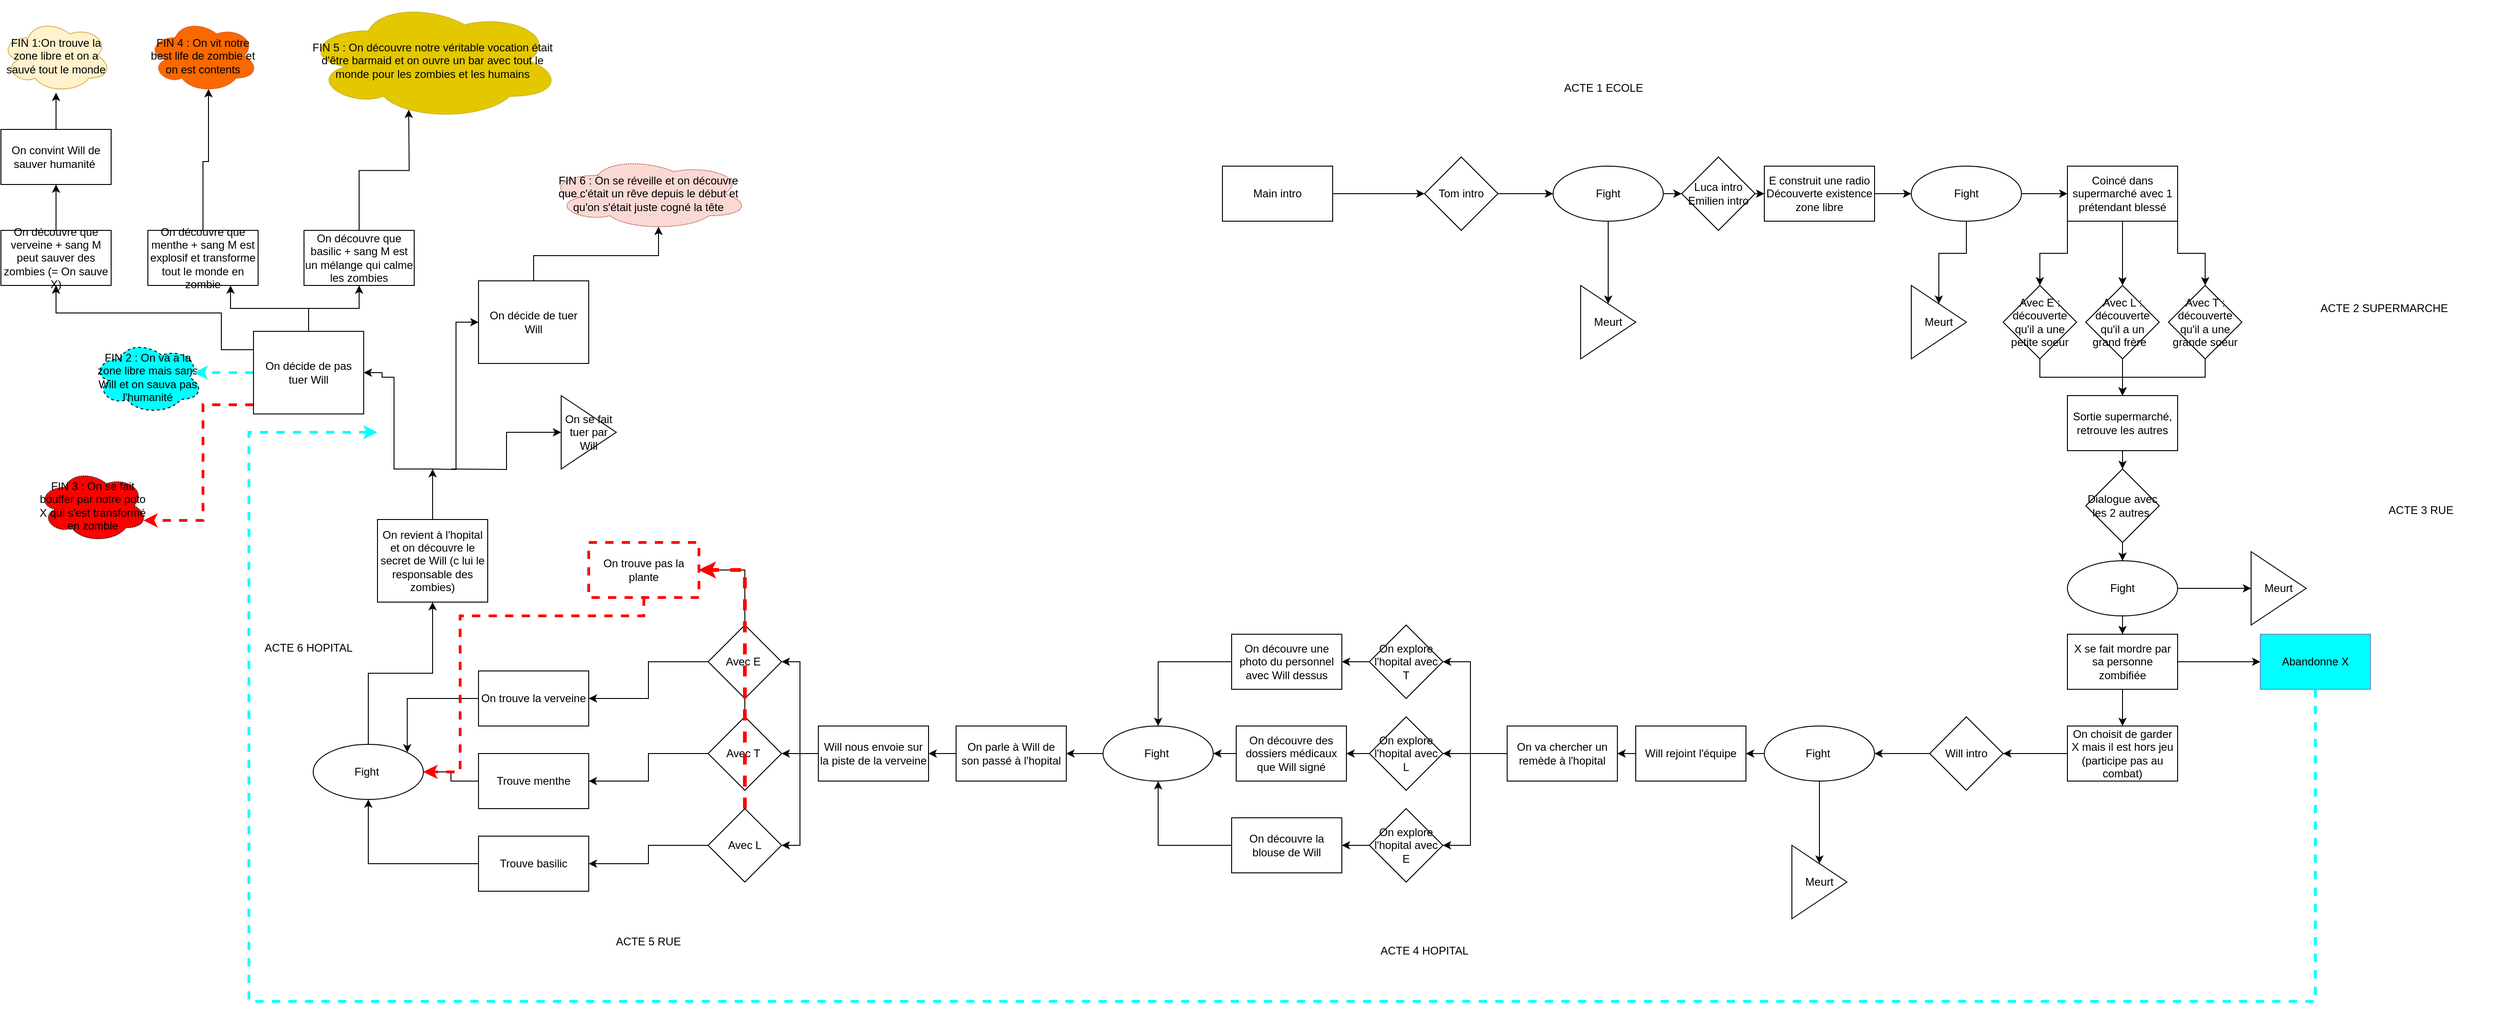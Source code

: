 <mxfile version="20.5.3" type="device"><diagram name="Page-1" id="03018318-947c-dd8e-b7a3-06fadd420f32"><mxGraphModel dx="3473" dy="1510" grid="1" gridSize="10" guides="1" tooltips="1" connect="1" arrows="1" fold="1" page="1" pageScale="1" pageWidth="1100" pageHeight="850" background="#ffffff" math="0" shadow="0"><root><mxCell id="0"/><mxCell id="1" parent="0"/><mxCell id="XeZQbxt6xZshauwV19QH-9" value="" style="edgeStyle=orthogonalEdgeStyle;rounded=0;orthogonalLoop=1;jettySize=auto;html=1;" parent="1" source="XeZQbxt6xZshauwV19QH-1" target="XeZQbxt6xZshauwV19QH-8" edge="1"><mxGeometry relative="1" as="geometry"/></mxCell><mxCell id="XeZQbxt6xZshauwV19QH-1" value="Main intro" style="rounded=0;whiteSpace=wrap;html=1;" parent="1" vertex="1"><mxGeometry x="10" y="90" width="120" height="60" as="geometry"/></mxCell><mxCell id="XeZQbxt6xZshauwV19QH-11" value="" style="edgeStyle=orthogonalEdgeStyle;rounded=0;orthogonalLoop=1;jettySize=auto;html=1;" parent="1" source="XeZQbxt6xZshauwV19QH-8" target="XeZQbxt6xZshauwV19QH-10" edge="1"><mxGeometry relative="1" as="geometry"/></mxCell><mxCell id="XeZQbxt6xZshauwV19QH-8" value="Tom intro" style="rhombus;whiteSpace=wrap;html=1;rounded=0;" parent="1" vertex="1"><mxGeometry x="230" y="80" width="80" height="80" as="geometry"/></mxCell><mxCell id="XeZQbxt6xZshauwV19QH-15" value="" style="edgeStyle=orthogonalEdgeStyle;rounded=0;orthogonalLoop=1;jettySize=auto;html=1;" parent="1" source="XeZQbxt6xZshauwV19QH-10" target="XeZQbxt6xZshauwV19QH-14" edge="1"><mxGeometry relative="1" as="geometry"/></mxCell><mxCell id="XeZQbxt6xZshauwV19QH-17" value="" style="edgeStyle=orthogonalEdgeStyle;rounded=0;orthogonalLoop=1;jettySize=auto;html=1;" parent="1" source="XeZQbxt6xZshauwV19QH-10" target="XeZQbxt6xZshauwV19QH-16" edge="1"><mxGeometry relative="1" as="geometry"/></mxCell><mxCell id="XeZQbxt6xZshauwV19QH-10" value="Fight" style="ellipse;whiteSpace=wrap;html=1;rounded=0;" parent="1" vertex="1"><mxGeometry x="370" y="90" width="120" height="60" as="geometry"/></mxCell><mxCell id="XeZQbxt6xZshauwV19QH-14" value="Meurt" style="triangle;whiteSpace=wrap;html=1;rounded=0;" parent="1" vertex="1"><mxGeometry x="400" y="220" width="60" height="80" as="geometry"/></mxCell><mxCell id="XeZQbxt6xZshauwV19QH-25" value="" style="edgeStyle=orthogonalEdgeStyle;rounded=0;orthogonalLoop=1;jettySize=auto;html=1;" parent="1" source="XeZQbxt6xZshauwV19QH-16" target="XeZQbxt6xZshauwV19QH-24" edge="1"><mxGeometry relative="1" as="geometry"/></mxCell><mxCell id="XeZQbxt6xZshauwV19QH-16" value="Luca intro&lt;br&gt;Emilien intro" style="rhombus;whiteSpace=wrap;html=1;rounded=0;" parent="1" vertex="1"><mxGeometry x="510" y="80" width="80" height="80" as="geometry"/></mxCell><mxCell id="XeZQbxt6xZshauwV19QH-21" value="" style="edgeStyle=orthogonalEdgeStyle;rounded=0;orthogonalLoop=1;jettySize=auto;html=1;" parent="1" source="XeZQbxt6xZshauwV19QH-18" target="XeZQbxt6xZshauwV19QH-20" edge="1"><mxGeometry relative="1" as="geometry"/></mxCell><mxCell id="XeZQbxt6xZshauwV19QH-28" value="" style="edgeStyle=orthogonalEdgeStyle;rounded=0;orthogonalLoop=1;jettySize=auto;html=1;" parent="1" source="XeZQbxt6xZshauwV19QH-18" target="XeZQbxt6xZshauwV19QH-27" edge="1"><mxGeometry relative="1" as="geometry"/></mxCell><mxCell id="XeZQbxt6xZshauwV19QH-18" value="Fight" style="ellipse;whiteSpace=wrap;html=1;rounded=0;" parent="1" vertex="1"><mxGeometry x="760" y="90" width="120" height="60" as="geometry"/></mxCell><mxCell id="XeZQbxt6xZshauwV19QH-20" value="Meurt" style="triangle;whiteSpace=wrap;html=1;rounded=0;" parent="1" vertex="1"><mxGeometry x="760" y="220" width="60" height="80" as="geometry"/></mxCell><mxCell id="XeZQbxt6xZshauwV19QH-26" value="" style="edgeStyle=orthogonalEdgeStyle;rounded=0;orthogonalLoop=1;jettySize=auto;html=1;" parent="1" source="XeZQbxt6xZshauwV19QH-24" target="XeZQbxt6xZshauwV19QH-18" edge="1"><mxGeometry relative="1" as="geometry"/></mxCell><mxCell id="XeZQbxt6xZshauwV19QH-24" value="E construit une radio&lt;br&gt;Découverte existence zone libre" style="whiteSpace=wrap;html=1;rounded=0;" parent="1" vertex="1"><mxGeometry x="600" y="90" width="120" height="60" as="geometry"/></mxCell><mxCell id="XeZQbxt6xZshauwV19QH-30" value="" style="edgeStyle=orthogonalEdgeStyle;rounded=0;orthogonalLoop=1;jettySize=auto;html=1;" parent="1" source="XeZQbxt6xZshauwV19QH-27" target="XeZQbxt6xZshauwV19QH-29" edge="1"><mxGeometry relative="1" as="geometry"/></mxCell><mxCell id="XeZQbxt6xZshauwV19QH-33" style="edgeStyle=orthogonalEdgeStyle;rounded=0;orthogonalLoop=1;jettySize=auto;html=1;exitX=0;exitY=1;exitDx=0;exitDy=0;entryX=0.5;entryY=0;entryDx=0;entryDy=0;" parent="1" source="XeZQbxt6xZshauwV19QH-27" target="XeZQbxt6xZshauwV19QH-32" edge="1"><mxGeometry relative="1" as="geometry"/></mxCell><mxCell id="XeZQbxt6xZshauwV19QH-34" style="edgeStyle=orthogonalEdgeStyle;rounded=0;orthogonalLoop=1;jettySize=auto;html=1;exitX=1;exitY=1;exitDx=0;exitDy=0;entryX=0.5;entryY=0;entryDx=0;entryDy=0;" parent="1" source="XeZQbxt6xZshauwV19QH-27" target="XeZQbxt6xZshauwV19QH-31" edge="1"><mxGeometry relative="1" as="geometry"/></mxCell><mxCell id="XeZQbxt6xZshauwV19QH-27" value="Coincé dans supermarché avec 1 prétendant blessé" style="whiteSpace=wrap;html=1;rounded=0;" parent="1" vertex="1"><mxGeometry x="930" y="90" width="120" height="60" as="geometry"/></mxCell><mxCell id="XeZQbxt6xZshauwV19QH-36" value="" style="edgeStyle=orthogonalEdgeStyle;rounded=0;orthogonalLoop=1;jettySize=auto;html=1;" parent="1" source="XeZQbxt6xZshauwV19QH-29" target="XeZQbxt6xZshauwV19QH-35" edge="1"><mxGeometry relative="1" as="geometry"/></mxCell><mxCell id="XeZQbxt6xZshauwV19QH-29" value="Avec L : découverte qu'il a un grand frère&amp;nbsp;&amp;nbsp;" style="rhombus;whiteSpace=wrap;html=1;rounded=0;" parent="1" vertex="1"><mxGeometry x="950" y="220" width="80" height="80" as="geometry"/></mxCell><mxCell id="XeZQbxt6xZshauwV19QH-38" style="edgeStyle=orthogonalEdgeStyle;rounded=0;orthogonalLoop=1;jettySize=auto;html=1;entryX=0.5;entryY=0;entryDx=0;entryDy=0;" parent="1" source="XeZQbxt6xZshauwV19QH-31" target="XeZQbxt6xZshauwV19QH-35" edge="1"><mxGeometry relative="1" as="geometry"/></mxCell><mxCell id="XeZQbxt6xZshauwV19QH-31" value="Avec T : découverte qu'il a une grande soeur" style="rhombus;whiteSpace=wrap;html=1;rounded=0;" parent="1" vertex="1"><mxGeometry x="1040" y="220" width="80" height="80" as="geometry"/></mxCell><mxCell id="XeZQbxt6xZshauwV19QH-37" style="edgeStyle=orthogonalEdgeStyle;rounded=0;orthogonalLoop=1;jettySize=auto;html=1;entryX=0.5;entryY=0;entryDx=0;entryDy=0;" parent="1" source="XeZQbxt6xZshauwV19QH-32" target="XeZQbxt6xZshauwV19QH-35" edge="1"><mxGeometry relative="1" as="geometry"/></mxCell><mxCell id="XeZQbxt6xZshauwV19QH-32" value="Avec E : découverte qu'il a une petite soeur" style="rhombus;whiteSpace=wrap;html=1;rounded=0;" parent="1" vertex="1"><mxGeometry x="860" y="220" width="80" height="80" as="geometry"/></mxCell><mxCell id="XeZQbxt6xZshauwV19QH-42" value="" style="edgeStyle=orthogonalEdgeStyle;rounded=0;orthogonalLoop=1;jettySize=auto;html=1;" parent="1" source="XeZQbxt6xZshauwV19QH-35" target="XeZQbxt6xZshauwV19QH-41" edge="1"><mxGeometry relative="1" as="geometry"/></mxCell><mxCell id="XeZQbxt6xZshauwV19QH-35" value="Sortie supermarché, retrouve les autres" style="whiteSpace=wrap;html=1;rounded=0;" parent="1" vertex="1"><mxGeometry x="930" y="340" width="120" height="60" as="geometry"/></mxCell><mxCell id="XeZQbxt6xZshauwV19QH-46" value="" style="edgeStyle=orthogonalEdgeStyle;rounded=0;orthogonalLoop=1;jettySize=auto;html=1;" parent="1" source="XeZQbxt6xZshauwV19QH-41" target="XeZQbxt6xZshauwV19QH-45" edge="1"><mxGeometry relative="1" as="geometry"/></mxCell><mxCell id="XeZQbxt6xZshauwV19QH-41" value="Dialogue avec les 2 autres&amp;nbsp;" style="rhombus;whiteSpace=wrap;html=1;rounded=0;" parent="1" vertex="1"><mxGeometry x="950" y="420" width="80" height="80" as="geometry"/></mxCell><mxCell id="XeZQbxt6xZshauwV19QH-48" value="" style="edgeStyle=orthogonalEdgeStyle;rounded=0;orthogonalLoop=1;jettySize=auto;html=1;" parent="1" source="XeZQbxt6xZshauwV19QH-45" target="XeZQbxt6xZshauwV19QH-47" edge="1"><mxGeometry relative="1" as="geometry"/></mxCell><mxCell id="XeZQbxt6xZshauwV19QH-50" value="" style="edgeStyle=orthogonalEdgeStyle;rounded=0;orthogonalLoop=1;jettySize=auto;html=1;" parent="1" source="XeZQbxt6xZshauwV19QH-45" target="XeZQbxt6xZshauwV19QH-49" edge="1"><mxGeometry relative="1" as="geometry"/></mxCell><mxCell id="XeZQbxt6xZshauwV19QH-45" value="Fight" style="ellipse;whiteSpace=wrap;html=1;rounded=0;" parent="1" vertex="1"><mxGeometry x="930" y="520" width="120" height="60" as="geometry"/></mxCell><mxCell id="XeZQbxt6xZshauwV19QH-47" value="Meurt" style="triangle;whiteSpace=wrap;html=1;rounded=0;" parent="1" vertex="1"><mxGeometry x="1130" y="510" width="60" height="80" as="geometry"/></mxCell><mxCell id="XeZQbxt6xZshauwV19QH-52" value="" style="edgeStyle=orthogonalEdgeStyle;rounded=0;orthogonalLoop=1;jettySize=auto;html=1;" parent="1" source="XeZQbxt6xZshauwV19QH-49" target="XeZQbxt6xZshauwV19QH-51" edge="1"><mxGeometry relative="1" as="geometry"/></mxCell><mxCell id="tdzcVcoGRQH_6fQWKUns-27" value="" style="edgeStyle=orthogonalEdgeStyle;rounded=0;orthogonalLoop=1;jettySize=auto;html=1;" parent="1" source="XeZQbxt6xZshauwV19QH-49" target="tdzcVcoGRQH_6fQWKUns-26" edge="1"><mxGeometry relative="1" as="geometry"/></mxCell><mxCell id="XeZQbxt6xZshauwV19QH-49" value="X se fait mordre par sa personne zombifiée" style="whiteSpace=wrap;html=1;rounded=0;" parent="1" vertex="1"><mxGeometry x="930" y="600" width="120" height="60" as="geometry"/></mxCell><mxCell id="XeZQbxt6xZshauwV19QH-56" style="edgeStyle=orthogonalEdgeStyle;rounded=0;orthogonalLoop=1;jettySize=auto;html=1;entryX=1;entryY=0.5;entryDx=0;entryDy=0;" parent="1" source="XeZQbxt6xZshauwV19QH-51" target="XeZQbxt6xZshauwV19QH-55" edge="1"><mxGeometry relative="1" as="geometry"/></mxCell><mxCell id="XeZQbxt6xZshauwV19QH-51" value="On choisit de garder X mais il est hors jeu (participe pas au combat)" style="whiteSpace=wrap;html=1;rounded=0;" parent="1" vertex="1"><mxGeometry x="930" y="700" width="120" height="60" as="geometry"/></mxCell><mxCell id="XeZQbxt6xZshauwV19QH-59" value="" style="edgeStyle=orthogonalEdgeStyle;rounded=0;orthogonalLoop=1;jettySize=auto;html=1;" parent="1" source="XeZQbxt6xZshauwV19QH-55" target="XeZQbxt6xZshauwV19QH-58" edge="1"><mxGeometry relative="1" as="geometry"/></mxCell><mxCell id="XeZQbxt6xZshauwV19QH-55" value="Will intro" style="rhombus;whiteSpace=wrap;html=1;" parent="1" vertex="1"><mxGeometry x="780" y="690" width="80" height="80" as="geometry"/></mxCell><mxCell id="XeZQbxt6xZshauwV19QH-61" value="" style="edgeStyle=orthogonalEdgeStyle;rounded=0;orthogonalLoop=1;jettySize=auto;html=1;" parent="1" source="XeZQbxt6xZshauwV19QH-58" target="XeZQbxt6xZshauwV19QH-60" edge="1"><mxGeometry relative="1" as="geometry"/></mxCell><mxCell id="XeZQbxt6xZshauwV19QH-63" value="" style="edgeStyle=orthogonalEdgeStyle;rounded=0;orthogonalLoop=1;jettySize=auto;html=1;" parent="1" source="XeZQbxt6xZshauwV19QH-58" target="XeZQbxt6xZshauwV19QH-62" edge="1"><mxGeometry relative="1" as="geometry"/></mxCell><mxCell id="XeZQbxt6xZshauwV19QH-58" value="Fight&amp;nbsp;" style="ellipse;whiteSpace=wrap;html=1;" parent="1" vertex="1"><mxGeometry x="600" y="700" width="120" height="60" as="geometry"/></mxCell><mxCell id="XeZQbxt6xZshauwV19QH-60" value="Meurt" style="triangle;whiteSpace=wrap;html=1;" parent="1" vertex="1"><mxGeometry x="630" y="830" width="60" height="80" as="geometry"/></mxCell><mxCell id="tdzcVcoGRQH_6fQWKUns-2" value="" style="edgeStyle=orthogonalEdgeStyle;rounded=0;orthogonalLoop=1;jettySize=auto;html=1;" parent="1" source="XeZQbxt6xZshauwV19QH-62" target="tdzcVcoGRQH_6fQWKUns-1" edge="1"><mxGeometry relative="1" as="geometry"/></mxCell><mxCell id="XeZQbxt6xZshauwV19QH-62" value="Will rejoint l'équipe" style="whiteSpace=wrap;html=1;" parent="1" vertex="1"><mxGeometry x="460" y="700" width="120" height="60" as="geometry"/></mxCell><mxCell id="tdzcVcoGRQH_6fQWKUns-47" style="edgeStyle=orthogonalEdgeStyle;rounded=0;orthogonalLoop=1;jettySize=auto;html=1;entryX=1;entryY=0.5;entryDx=0;entryDy=0;" parent="1" source="tdzcVcoGRQH_6fQWKUns-1" target="tdzcVcoGRQH_6fQWKUns-3" edge="1"><mxGeometry relative="1" as="geometry"><Array as="points"><mxPoint x="280" y="730"/><mxPoint x="280" y="630"/></Array></mxGeometry></mxCell><mxCell id="tdzcVcoGRQH_6fQWKUns-48" value="" style="edgeStyle=orthogonalEdgeStyle;rounded=0;orthogonalLoop=1;jettySize=auto;html=1;exitX=0;exitY=0.5;exitDx=0;exitDy=0;" parent="1" source="tdzcVcoGRQH_6fQWKUns-1" target="tdzcVcoGRQH_6fQWKUns-4" edge="1"><mxGeometry relative="1" as="geometry"/></mxCell><mxCell id="tdzcVcoGRQH_6fQWKUns-51" style="edgeStyle=orthogonalEdgeStyle;rounded=0;orthogonalLoop=1;jettySize=auto;html=1;entryX=1;entryY=0.5;entryDx=0;entryDy=0;" parent="1" source="tdzcVcoGRQH_6fQWKUns-1" target="tdzcVcoGRQH_6fQWKUns-5" edge="1"><mxGeometry relative="1" as="geometry"><Array as="points"><mxPoint x="280" y="730"/><mxPoint x="280" y="830"/></Array></mxGeometry></mxCell><mxCell id="tdzcVcoGRQH_6fQWKUns-1" value="On va chercher un remède à l'hopital" style="whiteSpace=wrap;html=1;" parent="1" vertex="1"><mxGeometry x="320" y="700" width="120" height="60" as="geometry"/></mxCell><mxCell id="tdzcVcoGRQH_6fQWKUns-71" value="" style="edgeStyle=orthogonalEdgeStyle;rounded=0;orthogonalLoop=1;jettySize=auto;html=1;" parent="1" source="tdzcVcoGRQH_6fQWKUns-3" edge="1"><mxGeometry relative="1" as="geometry"><mxPoint x="140" y="630.0" as="targetPoint"/></mxGeometry></mxCell><mxCell id="tdzcVcoGRQH_6fQWKUns-3" value="On explore l'hopital avec T" style="rhombus;whiteSpace=wrap;html=1;" parent="1" vertex="1"><mxGeometry x="170" y="590" width="80" height="80" as="geometry"/></mxCell><mxCell id="tdzcVcoGRQH_6fQWKUns-54" value="" style="edgeStyle=orthogonalEdgeStyle;rounded=0;orthogonalLoop=1;jettySize=auto;html=1;" parent="1" source="tdzcVcoGRQH_6fQWKUns-4" edge="1"><mxGeometry relative="1" as="geometry"><mxPoint x="145" y="730.0" as="targetPoint"/></mxGeometry></mxCell><mxCell id="tdzcVcoGRQH_6fQWKUns-4" value="On explore l'hopital avec L" style="rhombus;whiteSpace=wrap;html=1;" parent="1" vertex="1"><mxGeometry x="170" y="690" width="80" height="80" as="geometry"/></mxCell><mxCell id="tdzcVcoGRQH_6fQWKUns-73" value="" style="edgeStyle=orthogonalEdgeStyle;rounded=0;orthogonalLoop=1;jettySize=auto;html=1;" parent="1" source="tdzcVcoGRQH_6fQWKUns-5" edge="1"><mxGeometry relative="1" as="geometry"><mxPoint x="140" y="830.0" as="targetPoint"/></mxGeometry></mxCell><mxCell id="tdzcVcoGRQH_6fQWKUns-5" value="On explore l'hopital avec E" style="rhombus;whiteSpace=wrap;html=1;" parent="1" vertex="1"><mxGeometry x="170" y="790" width="80" height="80" as="geometry"/></mxCell><mxCell id="tdzcVcoGRQH_6fQWKUns-60" value="" style="edgeStyle=orthogonalEdgeStyle;rounded=0;orthogonalLoop=1;jettySize=auto;html=1;" parent="1" source="tdzcVcoGRQH_6fQWKUns-8" target="tdzcVcoGRQH_6fQWKUns-9" edge="1"><mxGeometry relative="1" as="geometry"/></mxCell><mxCell id="tdzcVcoGRQH_6fQWKUns-8" value="On parle à Will de son passé à l'hopital" style="rounded=0;whiteSpace=wrap;html=1;" parent="1" vertex="1"><mxGeometry x="-280" y="700" width="120" height="60" as="geometry"/></mxCell><mxCell id="tdzcVcoGRQH_6fQWKUns-61" value="" style="edgeStyle=orthogonalEdgeStyle;rounded=0;orthogonalLoop=1;jettySize=auto;html=1;" parent="1" source="tdzcVcoGRQH_6fQWKUns-9" target="tdzcVcoGRQH_6fQWKUns-10" edge="1"><mxGeometry relative="1" as="geometry"/></mxCell><mxCell id="tdzcVcoGRQH_6fQWKUns-62" style="edgeStyle=orthogonalEdgeStyle;rounded=0;orthogonalLoop=1;jettySize=auto;html=1;exitX=0;exitY=0.5;exitDx=0;exitDy=0;entryX=1;entryY=0.5;entryDx=0;entryDy=0;" parent="1" source="tdzcVcoGRQH_6fQWKUns-9" target="tdzcVcoGRQH_6fQWKUns-11" edge="1"><mxGeometry relative="1" as="geometry"/></mxCell><mxCell id="tdzcVcoGRQH_6fQWKUns-63" style="edgeStyle=orthogonalEdgeStyle;rounded=0;orthogonalLoop=1;jettySize=auto;html=1;entryX=1;entryY=0.5;entryDx=0;entryDy=0;" parent="1" source="tdzcVcoGRQH_6fQWKUns-9" target="tdzcVcoGRQH_6fQWKUns-12" edge="1"><mxGeometry relative="1" as="geometry"/></mxCell><mxCell id="tdzcVcoGRQH_6fQWKUns-9" value="Will nous envoie sur la piste de la verveine" style="rounded=0;whiteSpace=wrap;html=1;" parent="1" vertex="1"><mxGeometry x="-430" y="700" width="120" height="60" as="geometry"/></mxCell><mxCell id="FjlhL-EGxLyV4kau8Afq-26" style="edgeStyle=orthogonalEdgeStyle;rounded=0;orthogonalLoop=1;jettySize=auto;html=1;exitX=0.5;exitY=0;exitDx=0;exitDy=0;entryX=1;entryY=0.5;entryDx=0;entryDy=0;" parent="1" source="tdzcVcoGRQH_6fQWKUns-10" target="FjlhL-EGxLyV4kau8Afq-19" edge="1"><mxGeometry relative="1" as="geometry"/></mxCell><mxCell id="tdzcVcoGRQH_6fQWKUns-10" value="Avec T&amp;nbsp;" style="rhombus;whiteSpace=wrap;html=1;" parent="1" vertex="1"><mxGeometry x="-550" y="690" width="80" height="80" as="geometry"/></mxCell><mxCell id="FjlhL-EGxLyV4kau8Afq-23" style="edgeStyle=orthogonalEdgeStyle;rounded=0;orthogonalLoop=1;jettySize=auto;html=1;exitX=0.5;exitY=0;exitDx=0;exitDy=0;entryX=1;entryY=0.5;entryDx=0;entryDy=0;" parent="1" source="tdzcVcoGRQH_6fQWKUns-11" target="FjlhL-EGxLyV4kau8Afq-19" edge="1"><mxGeometry relative="1" as="geometry"/></mxCell><mxCell id="tdzcVcoGRQH_6fQWKUns-11" value="Avec E&amp;nbsp;" style="rhombus;whiteSpace=wrap;html=1;" parent="1" vertex="1"><mxGeometry x="-550" y="590" width="80" height="80" as="geometry"/></mxCell><mxCell id="FjlhL-EGxLyV4kau8Afq-27" style="edgeStyle=orthogonalEdgeStyle;rounded=0;orthogonalLoop=1;jettySize=auto;html=1;exitX=0.5;exitY=0;exitDx=0;exitDy=0;entryX=1;entryY=0.5;entryDx=0;entryDy=0;dashed=1;strokeColor=#FF0000;strokeWidth=4;" parent="1" source="tdzcVcoGRQH_6fQWKUns-12" target="FjlhL-EGxLyV4kau8Afq-19" edge="1"><mxGeometry relative="1" as="geometry"/></mxCell><mxCell id="tdzcVcoGRQH_6fQWKUns-12" value="Avec L" style="rhombus;whiteSpace=wrap;html=1;" parent="1" vertex="1"><mxGeometry x="-550" y="790" width="80" height="80" as="geometry"/></mxCell><mxCell id="tdzcVcoGRQH_6fQWKUns-85" value="" style="edgeStyle=orthogonalEdgeStyle;rounded=0;orthogonalLoop=1;jettySize=auto;html=1;" parent="1" source="tdzcVcoGRQH_6fQWKUns-13" edge="1"><mxGeometry relative="1" as="geometry"><mxPoint x="-850" y="420" as="targetPoint"/></mxGeometry></mxCell><mxCell id="tdzcVcoGRQH_6fQWKUns-13" value="On revient à l'hopital et on découvre le secret de Will (c lui le responsable des zombies)" style="rounded=0;whiteSpace=wrap;html=1;" parent="1" vertex="1"><mxGeometry x="-910" y="475" width="120" height="90" as="geometry"/></mxCell><mxCell id="tdzcVcoGRQH_6fQWKUns-84" value="" style="edgeStyle=orthogonalEdgeStyle;rounded=0;orthogonalLoop=1;jettySize=auto;html=1;" parent="1" target="tdzcVcoGRQH_6fQWKUns-19" edge="1"><mxGeometry relative="1" as="geometry"><mxPoint x="-830" y="420" as="sourcePoint"/></mxGeometry></mxCell><mxCell id="FjlhL-EGxLyV4kau8Afq-54" style="edgeStyle=orthogonalEdgeStyle;rounded=0;orthogonalLoop=1;jettySize=auto;html=1;entryX=0;entryY=0.5;entryDx=0;entryDy=0;strokeColor=#000000;strokeWidth=1;" parent="1" target="FjlhL-EGxLyV4kau8Afq-52" edge="1"><mxGeometry relative="1" as="geometry"><mxPoint x="-850" y="420" as="sourcePoint"/></mxGeometry></mxCell><mxCell id="FjlhL-EGxLyV4kau8Afq-58" style="edgeStyle=orthogonalEdgeStyle;rounded=0;orthogonalLoop=1;jettySize=auto;html=1;entryX=1;entryY=0.5;entryDx=0;entryDy=0;strokeColor=#000000;strokeWidth=1;" parent="1" target="FjlhL-EGxLyV4kau8Afq-51" edge="1"><mxGeometry relative="1" as="geometry"><Array as="points"><mxPoint x="-892" y="320"/><mxPoint x="-905" y="320"/><mxPoint x="-905" y="315"/></Array><mxPoint x="-850" y="420" as="sourcePoint"/></mxGeometry></mxCell><mxCell id="tdzcVcoGRQH_6fQWKUns-19" value="On se fait tuer par Will" style="triangle;whiteSpace=wrap;html=1;" parent="1" vertex="1"><mxGeometry x="-710" y="340" width="60" height="80" as="geometry"/></mxCell><mxCell id="tdzcVcoGRQH_6fQWKUns-87" value="" style="edgeStyle=orthogonalEdgeStyle;rounded=0;orthogonalLoop=1;jettySize=auto;html=1;" parent="1" source="tdzcVcoGRQH_6fQWKUns-20" target="tdzcVcoGRQH_6fQWKUns-21" edge="1"><mxGeometry relative="1" as="geometry"/></mxCell><mxCell id="tdzcVcoGRQH_6fQWKUns-20" value="On découvre que verveine + sang M peut sauver des zombies (= On sauve X)" style="rounded=0;whiteSpace=wrap;html=1;" parent="1" vertex="1"><mxGeometry x="-1320" y="160" width="120" height="60" as="geometry"/></mxCell><mxCell id="tdzcVcoGRQH_6fQWKUns-88" value="" style="edgeStyle=orthogonalEdgeStyle;rounded=0;orthogonalLoop=1;jettySize=auto;html=1;" parent="1" source="tdzcVcoGRQH_6fQWKUns-21" target="tdzcVcoGRQH_6fQWKUns-22" edge="1"><mxGeometry relative="1" as="geometry"/></mxCell><mxCell id="tdzcVcoGRQH_6fQWKUns-21" value="On convint Will de sauver humanité&amp;nbsp;" style="rounded=0;whiteSpace=wrap;html=1;" parent="1" vertex="1"><mxGeometry x="-1320" y="50" width="120" height="60" as="geometry"/></mxCell><mxCell id="tdzcVcoGRQH_6fQWKUns-22" value="FIN 1:On trouve la zone libre et on a sauvé tout le monde" style="ellipse;shape=cloud;whiteSpace=wrap;html=1;fillColor=#fff2cc;strokeColor=#d6b656;" parent="1" vertex="1"><mxGeometry x="-1320" y="-70" width="120" height="80" as="geometry"/></mxCell><mxCell id="FjlhL-EGxLyV4kau8Afq-56" style="edgeStyle=orthogonalEdgeStyle;rounded=0;orthogonalLoop=1;jettySize=auto;html=1;entryX=0;entryY=0.5;entryDx=0;entryDy=0;strokeColor=#00FFFF;strokeWidth=3;dashed=1;" parent="1" source="tdzcVcoGRQH_6fQWKUns-26" edge="1"><mxGeometry relative="1" as="geometry"><Array as="points"><mxPoint x="1200" y="1000"/><mxPoint x="-1050" y="1000"/><mxPoint x="-1050" y="380"/></Array><mxPoint x="-910.0" y="380" as="targetPoint"/></mxGeometry></mxCell><mxCell id="tdzcVcoGRQH_6fQWKUns-26" value="Abandonne X" style="whiteSpace=wrap;html=1;rounded=0;fillColor=#00FFFF;strokeColor=#6c8ebf;" parent="1" vertex="1"><mxGeometry x="1140" y="600" width="120" height="60" as="geometry"/></mxCell><mxCell id="tdzcVcoGRQH_6fQWKUns-33" value="FIN 2 : On va a la zone libre mais sans Will et on sauva pas l'humanité" style="ellipse;shape=cloud;whiteSpace=wrap;html=1;dashed=1;fillColor=#00FFFF;" parent="1" vertex="1"><mxGeometry x="-1220" y="280" width="120" height="80" as="geometry"/></mxCell><mxCell id="FjlhL-EGxLyV4kau8Afq-17" style="edgeStyle=orthogonalEdgeStyle;rounded=0;orthogonalLoop=1;jettySize=auto;html=1;entryX=1;entryY=0.5;entryDx=0;entryDy=0;" parent="1" source="tdzcVcoGRQH_6fQWKUns-10" target="FjlhL-EGxLyV4kau8Afq-2" edge="1"><mxGeometry relative="1" as="geometry"><mxPoint x="-720" y="730" as="sourcePoint"/></mxGeometry></mxCell><mxCell id="tdzcVcoGRQH_6fQWKUns-46" value="FIN 3 : On se fait bouffer par notre poto X qui s'est transformé en zombie" style="ellipse;shape=cloud;whiteSpace=wrap;html=1;dashed=1;dashPattern=1 1;fillColor=#FF0000;" parent="1" vertex="1"><mxGeometry x="-1280" y="420" width="120" height="80" as="geometry"/></mxCell><mxCell id="FjlhL-EGxLyV4kau8Afq-47" style="edgeStyle=orthogonalEdgeStyle;rounded=0;orthogonalLoop=1;jettySize=auto;html=1;entryX=1;entryY=0;entryDx=0;entryDy=0;strokeColor=#000000;strokeWidth=1;" parent="1" source="tdzcVcoGRQH_6fQWKUns-68" target="FjlhL-EGxLyV4kau8Afq-46" edge="1"><mxGeometry relative="1" as="geometry"/></mxCell><mxCell id="tdzcVcoGRQH_6fQWKUns-68" value="On trouve la verveine" style="rounded=0;whiteSpace=wrap;html=1;" parent="1" vertex="1"><mxGeometry x="-800" y="640" width="120" height="60" as="geometry"/></mxCell><mxCell id="FjlhL-EGxLyV4kau8Afq-16" style="edgeStyle=orthogonalEdgeStyle;rounded=0;orthogonalLoop=1;jettySize=auto;html=1;entryX=1;entryY=0.5;entryDx=0;entryDy=0;" parent="1" source="tdzcVcoGRQH_6fQWKUns-11" target="tdzcVcoGRQH_6fQWKUns-68" edge="1"><mxGeometry relative="1" as="geometry"><mxPoint x="-720" y="630" as="sourcePoint"/></mxGeometry></mxCell><mxCell id="FjlhL-EGxLyV4kau8Afq-18" style="edgeStyle=orthogonalEdgeStyle;rounded=0;orthogonalLoop=1;jettySize=auto;html=1;entryX=1;entryY=0.5;entryDx=0;entryDy=0;" parent="1" source="tdzcVcoGRQH_6fQWKUns-12" target="FjlhL-EGxLyV4kau8Afq-4" edge="1"><mxGeometry relative="1" as="geometry"><mxPoint x="-720" y="830" as="sourcePoint"/></mxGeometry></mxCell><mxCell id="tdzcVcoGRQH_6fQWKUns-95" value="ACTE 1 ECOLE" style="text;html=1;strokeColor=none;fillColor=none;align=center;verticalAlign=middle;whiteSpace=wrap;rounded=0;" parent="1" vertex="1"><mxGeometry x="350" y="-10" width="150" height="30" as="geometry"/></mxCell><mxCell id="tdzcVcoGRQH_6fQWKUns-96" value="ACTE 2 SUPERMARCHE" style="text;html=1;strokeColor=none;fillColor=none;align=center;verticalAlign=middle;whiteSpace=wrap;rounded=0;" parent="1" vertex="1"><mxGeometry x="1190" y="230" width="170" height="30" as="geometry"/></mxCell><mxCell id="tdzcVcoGRQH_6fQWKUns-99" value="ACTE 4 HOPITAL" style="text;html=1;strokeColor=none;fillColor=none;align=center;verticalAlign=middle;whiteSpace=wrap;rounded=0;" parent="1" vertex="1"><mxGeometry x="145" y="930" width="170" height="30" as="geometry"/></mxCell><mxCell id="tdzcVcoGRQH_6fQWKUns-100" value="ACTE 5 RUE" style="text;html=1;strokeColor=none;fillColor=none;align=center;verticalAlign=middle;whiteSpace=wrap;rounded=0;" parent="1" vertex="1"><mxGeometry x="-700" y="920" width="170" height="30" as="geometry"/></mxCell><mxCell id="tdzcVcoGRQH_6fQWKUns-101" value="ACTE 3 RUE" style="text;html=1;strokeColor=none;fillColor=none;align=center;verticalAlign=middle;whiteSpace=wrap;rounded=0;" parent="1" vertex="1"><mxGeometry x="1230" y="450" width="170" height="30" as="geometry"/></mxCell><mxCell id="tdzcVcoGRQH_6fQWKUns-102" value="ACTE 6 HOPITAL" style="text;html=1;strokeColor=none;fillColor=none;align=center;verticalAlign=middle;whiteSpace=wrap;rounded=0;" parent="1" vertex="1"><mxGeometry x="-1070" y="600" width="170" height="30" as="geometry"/></mxCell><mxCell id="FjlhL-EGxLyV4kau8Afq-48" style="edgeStyle=orthogonalEdgeStyle;rounded=0;orthogonalLoop=1;jettySize=auto;html=1;entryX=1;entryY=0.5;entryDx=0;entryDy=0;strokeColor=#000000;strokeWidth=1;" parent="1" source="FjlhL-EGxLyV4kau8Afq-2" target="FjlhL-EGxLyV4kau8Afq-46" edge="1"><mxGeometry relative="1" as="geometry"/></mxCell><mxCell id="FjlhL-EGxLyV4kau8Afq-2" value="Trouve menthe" style="rounded=0;whiteSpace=wrap;html=1;" parent="1" vertex="1"><mxGeometry x="-800" y="730" width="120" height="60" as="geometry"/></mxCell><mxCell id="FjlhL-EGxLyV4kau8Afq-3" value="FIN 4 : On vit notre best life de zombie et on est contents" style="ellipse;shape=cloud;whiteSpace=wrap;html=1;dashed=1;dashPattern=1 1;fillColor=#fa6800;fontColor=#000000;strokeColor=#C73500;" parent="1" vertex="1"><mxGeometry x="-1160" y="-70" width="120" height="80" as="geometry"/></mxCell><mxCell id="FjlhL-EGxLyV4kau8Afq-49" style="edgeStyle=orthogonalEdgeStyle;rounded=0;orthogonalLoop=1;jettySize=auto;html=1;entryX=0.5;entryY=1;entryDx=0;entryDy=0;strokeColor=#000000;strokeWidth=1;" parent="1" source="FjlhL-EGxLyV4kau8Afq-4" target="FjlhL-EGxLyV4kau8Afq-46" edge="1"><mxGeometry relative="1" as="geometry"/></mxCell><mxCell id="FjlhL-EGxLyV4kau8Afq-4" value="Trouve basilic" style="rounded=0;whiteSpace=wrap;html=1;" parent="1" vertex="1"><mxGeometry x="-800" y="820" width="120" height="60" as="geometry"/></mxCell><mxCell id="FjlhL-EGxLyV4kau8Afq-11" style="edgeStyle=orthogonalEdgeStyle;rounded=0;orthogonalLoop=1;jettySize=auto;html=1;" parent="1" source="FjlhL-EGxLyV4kau8Afq-6" target="FjlhL-EGxLyV4kau8Afq-10" edge="1"><mxGeometry relative="1" as="geometry"/></mxCell><mxCell id="FjlhL-EGxLyV4kau8Afq-6" value="On découvre une photo du personnel avec Will dessus" style="rounded=0;whiteSpace=wrap;html=1;" parent="1" vertex="1"><mxGeometry x="20" y="600" width="120" height="60" as="geometry"/></mxCell><mxCell id="FjlhL-EGxLyV4kau8Afq-14" style="edgeStyle=orthogonalEdgeStyle;rounded=0;orthogonalLoop=1;jettySize=auto;html=1;entryX=0.5;entryY=1;entryDx=0;entryDy=0;" parent="1" source="FjlhL-EGxLyV4kau8Afq-7" target="FjlhL-EGxLyV4kau8Afq-10" edge="1"><mxGeometry relative="1" as="geometry"/></mxCell><mxCell id="FjlhL-EGxLyV4kau8Afq-7" value="On découvre la blouse de Will" style="rounded=0;whiteSpace=wrap;html=1;" parent="1" vertex="1"><mxGeometry x="20" y="800" width="120" height="60" as="geometry"/></mxCell><mxCell id="FjlhL-EGxLyV4kau8Afq-13" value="" style="edgeStyle=orthogonalEdgeStyle;rounded=0;orthogonalLoop=1;jettySize=auto;html=1;" parent="1" source="FjlhL-EGxLyV4kau8Afq-8" target="FjlhL-EGxLyV4kau8Afq-10" edge="1"><mxGeometry relative="1" as="geometry"/></mxCell><mxCell id="FjlhL-EGxLyV4kau8Afq-8" value="On découvre des dossiers médicaux que Will signé" style="rounded=0;whiteSpace=wrap;html=1;" parent="1" vertex="1"><mxGeometry x="25" y="700" width="120" height="60" as="geometry"/></mxCell><mxCell id="FjlhL-EGxLyV4kau8Afq-9" style="edgeStyle=orthogonalEdgeStyle;rounded=0;orthogonalLoop=1;jettySize=auto;html=1;exitX=0.5;exitY=1;exitDx=0;exitDy=0;" parent="1" edge="1"><mxGeometry relative="1" as="geometry"><mxPoint x="-70" y="760" as="sourcePoint"/><mxPoint x="-70" y="760" as="targetPoint"/></mxGeometry></mxCell><mxCell id="FjlhL-EGxLyV4kau8Afq-12" value="" style="edgeStyle=orthogonalEdgeStyle;rounded=0;orthogonalLoop=1;jettySize=auto;html=1;" parent="1" source="FjlhL-EGxLyV4kau8Afq-10" target="tdzcVcoGRQH_6fQWKUns-8" edge="1"><mxGeometry relative="1" as="geometry"/></mxCell><mxCell id="FjlhL-EGxLyV4kau8Afq-10" value="Fight&amp;nbsp;" style="ellipse;whiteSpace=wrap;html=1;" parent="1" vertex="1"><mxGeometry x="-120" y="700" width="120" height="60" as="geometry"/></mxCell><mxCell id="FjlhL-EGxLyV4kau8Afq-64" style="edgeStyle=orthogonalEdgeStyle;rounded=0;orthogonalLoop=1;jettySize=auto;html=1;strokeColor=#FF0000;strokeWidth=3;dashed=1;" parent="1" source="FjlhL-EGxLyV4kau8Afq-19" target="FjlhL-EGxLyV4kau8Afq-46" edge="1"><mxGeometry relative="1" as="geometry"><Array as="points"><mxPoint x="-620" y="580"/><mxPoint x="-820" y="580"/><mxPoint x="-820" y="750"/></Array></mxGeometry></mxCell><mxCell id="FjlhL-EGxLyV4kau8Afq-19" value="On trouve pas la plante" style="rounded=0;whiteSpace=wrap;html=1;dashed=1;strokeColor=#FF0000;strokeWidth=3;" parent="1" vertex="1"><mxGeometry x="-680" y="500" width="120" height="60" as="geometry"/></mxCell><mxCell id="FjlhL-EGxLyV4kau8Afq-40" style="edgeStyle=orthogonalEdgeStyle;rounded=0;orthogonalLoop=1;jettySize=auto;html=1;exitX=0.5;exitY=0;exitDx=0;exitDy=0;entryX=0.55;entryY=0.95;entryDx=0;entryDy=0;entryPerimeter=0;strokeColor=#000000;strokeWidth=1;" parent="1" source="FjlhL-EGxLyV4kau8Afq-31" target="FjlhL-EGxLyV4kau8Afq-3" edge="1"><mxGeometry relative="1" as="geometry"/></mxCell><mxCell id="FjlhL-EGxLyV4kau8Afq-31" value="On découvre que menthe + sang M est explosif et transforme tout le monde en zombie" style="rounded=0;whiteSpace=wrap;html=1;" parent="1" vertex="1"><mxGeometry x="-1160" y="160" width="120" height="60" as="geometry"/></mxCell><mxCell id="FjlhL-EGxLyV4kau8Afq-35" value="" style="edgeStyle=orthogonalEdgeStyle;rounded=0;orthogonalLoop=1;jettySize=auto;html=1;entryX=0.55;entryY=0.95;entryDx=0;entryDy=0;entryPerimeter=0;" parent="1" source="FjlhL-EGxLyV4kau8Afq-36" edge="1"><mxGeometry relative="1" as="geometry"><mxPoint x="-876.0" y="28.5" as="targetPoint"/></mxGeometry></mxCell><mxCell id="FjlhL-EGxLyV4kau8Afq-36" value="On découvre que basilic + sang M est un mélange qui calme les zombies" style="rounded=0;whiteSpace=wrap;html=1;" parent="1" vertex="1"><mxGeometry x="-990" y="160" width="120" height="60" as="geometry"/></mxCell><mxCell id="FjlhL-EGxLyV4kau8Afq-42" value="FIN 5 : On découvre notre véritable vocation était d'être barmaid et on ouvre un bar avec tout le monde pour les zombies et les humains" style="ellipse;shape=cloud;whiteSpace=wrap;html=1;dashed=1;dashPattern=1 1;fillColor=#e3c800;fontColor=#000000;strokeColor=#B09500;" parent="1" vertex="1"><mxGeometry x="-990" y="-90" width="280" height="130" as="geometry"/></mxCell><mxCell id="FjlhL-EGxLyV4kau8Afq-50" style="edgeStyle=orthogonalEdgeStyle;rounded=0;orthogonalLoop=1;jettySize=auto;html=1;entryX=0.5;entryY=1;entryDx=0;entryDy=0;strokeColor=#000000;strokeWidth=1;" parent="1" source="FjlhL-EGxLyV4kau8Afq-46" target="tdzcVcoGRQH_6fQWKUns-13" edge="1"><mxGeometry relative="1" as="geometry"/></mxCell><mxCell id="FjlhL-EGxLyV4kau8Afq-46" value="Fight&amp;nbsp;" style="ellipse;whiteSpace=wrap;html=1;" parent="1" vertex="1"><mxGeometry x="-980" y="720" width="120" height="60" as="geometry"/></mxCell><mxCell id="FjlhL-EGxLyV4kau8Afq-59" style="edgeStyle=orthogonalEdgeStyle;rounded=0;orthogonalLoop=1;jettySize=auto;html=1;strokeColor=#00FFFF;strokeWidth=3;dashed=1;" parent="1" source="FjlhL-EGxLyV4kau8Afq-51" edge="1"><mxGeometry relative="1" as="geometry"><mxPoint x="-1110" y="315" as="targetPoint"/></mxGeometry></mxCell><mxCell id="FjlhL-EGxLyV4kau8Afq-61" style="edgeStyle=orthogonalEdgeStyle;rounded=0;orthogonalLoop=1;jettySize=auto;html=1;entryX=0.5;entryY=1;entryDx=0;entryDy=0;strokeColor=#000000;strokeWidth=1;" parent="1" source="FjlhL-EGxLyV4kau8Afq-51" target="tdzcVcoGRQH_6fQWKUns-20" edge="1"><mxGeometry relative="1" as="geometry"><Array as="points"><mxPoint x="-1080" y="290"/><mxPoint x="-1080" y="250"/><mxPoint x="-1260" y="250"/></Array></mxGeometry></mxCell><mxCell id="FjlhL-EGxLyV4kau8Afq-62" style="edgeStyle=orthogonalEdgeStyle;rounded=0;orthogonalLoop=1;jettySize=auto;html=1;entryX=0.75;entryY=1;entryDx=0;entryDy=0;strokeColor=#000000;strokeWidth=1;" parent="1" source="FjlhL-EGxLyV4kau8Afq-51" target="FjlhL-EGxLyV4kau8Afq-31" edge="1"><mxGeometry relative="1" as="geometry"/></mxCell><mxCell id="FjlhL-EGxLyV4kau8Afq-63" style="edgeStyle=orthogonalEdgeStyle;rounded=0;orthogonalLoop=1;jettySize=auto;html=1;entryX=0.5;entryY=1;entryDx=0;entryDy=0;strokeColor=#000000;strokeWidth=1;" parent="1" source="FjlhL-EGxLyV4kau8Afq-51" target="FjlhL-EGxLyV4kau8Afq-36" edge="1"><mxGeometry relative="1" as="geometry"/></mxCell><mxCell id="FjlhL-EGxLyV4kau8Afq-65" style="edgeStyle=orthogonalEdgeStyle;rounded=0;orthogonalLoop=1;jettySize=auto;html=1;entryX=0.96;entryY=0.7;entryDx=0;entryDy=0;entryPerimeter=0;dashed=1;strokeColor=#FF0000;strokeWidth=3;" parent="1" source="FjlhL-EGxLyV4kau8Afq-51" target="tdzcVcoGRQH_6fQWKUns-46" edge="1"><mxGeometry relative="1" as="geometry"><Array as="points"><mxPoint x="-1100" y="350"/><mxPoint x="-1100" y="476"/></Array></mxGeometry></mxCell><mxCell id="FjlhL-EGxLyV4kau8Afq-51" value="On décide de pas tuer Will" style="rounded=0;whiteSpace=wrap;html=1;" parent="1" vertex="1"><mxGeometry x="-1045" y="270" width="120" height="90" as="geometry"/></mxCell><mxCell id="FjlhL-EGxLyV4kau8Afq-55" style="edgeStyle=orthogonalEdgeStyle;rounded=0;orthogonalLoop=1;jettySize=auto;html=1;entryX=0.55;entryY=0.95;entryDx=0;entryDy=0;entryPerimeter=0;strokeColor=#000000;strokeWidth=1;" parent="1" source="FjlhL-EGxLyV4kau8Afq-52" target="FjlhL-EGxLyV4kau8Afq-53" edge="1"><mxGeometry relative="1" as="geometry"/></mxCell><mxCell id="FjlhL-EGxLyV4kau8Afq-52" value="On décide de tuer Will" style="rounded=0;whiteSpace=wrap;html=1;" parent="1" vertex="1"><mxGeometry x="-800" y="215" width="120" height="90" as="geometry"/></mxCell><mxCell id="FjlhL-EGxLyV4kau8Afq-53" value="FIN 6 : On se réveille et on découvre que c'était un rêve depuis le début et qu'on s'était juste cogné la tête" style="ellipse;shape=cloud;whiteSpace=wrap;html=1;dashed=1;dashPattern=1 1;fillColor=#fad9d5;strokeColor=#ae4132;" parent="1" vertex="1"><mxGeometry x="-725" y="80" width="220" height="80" as="geometry"/></mxCell></root></mxGraphModel></diagram></mxfile>